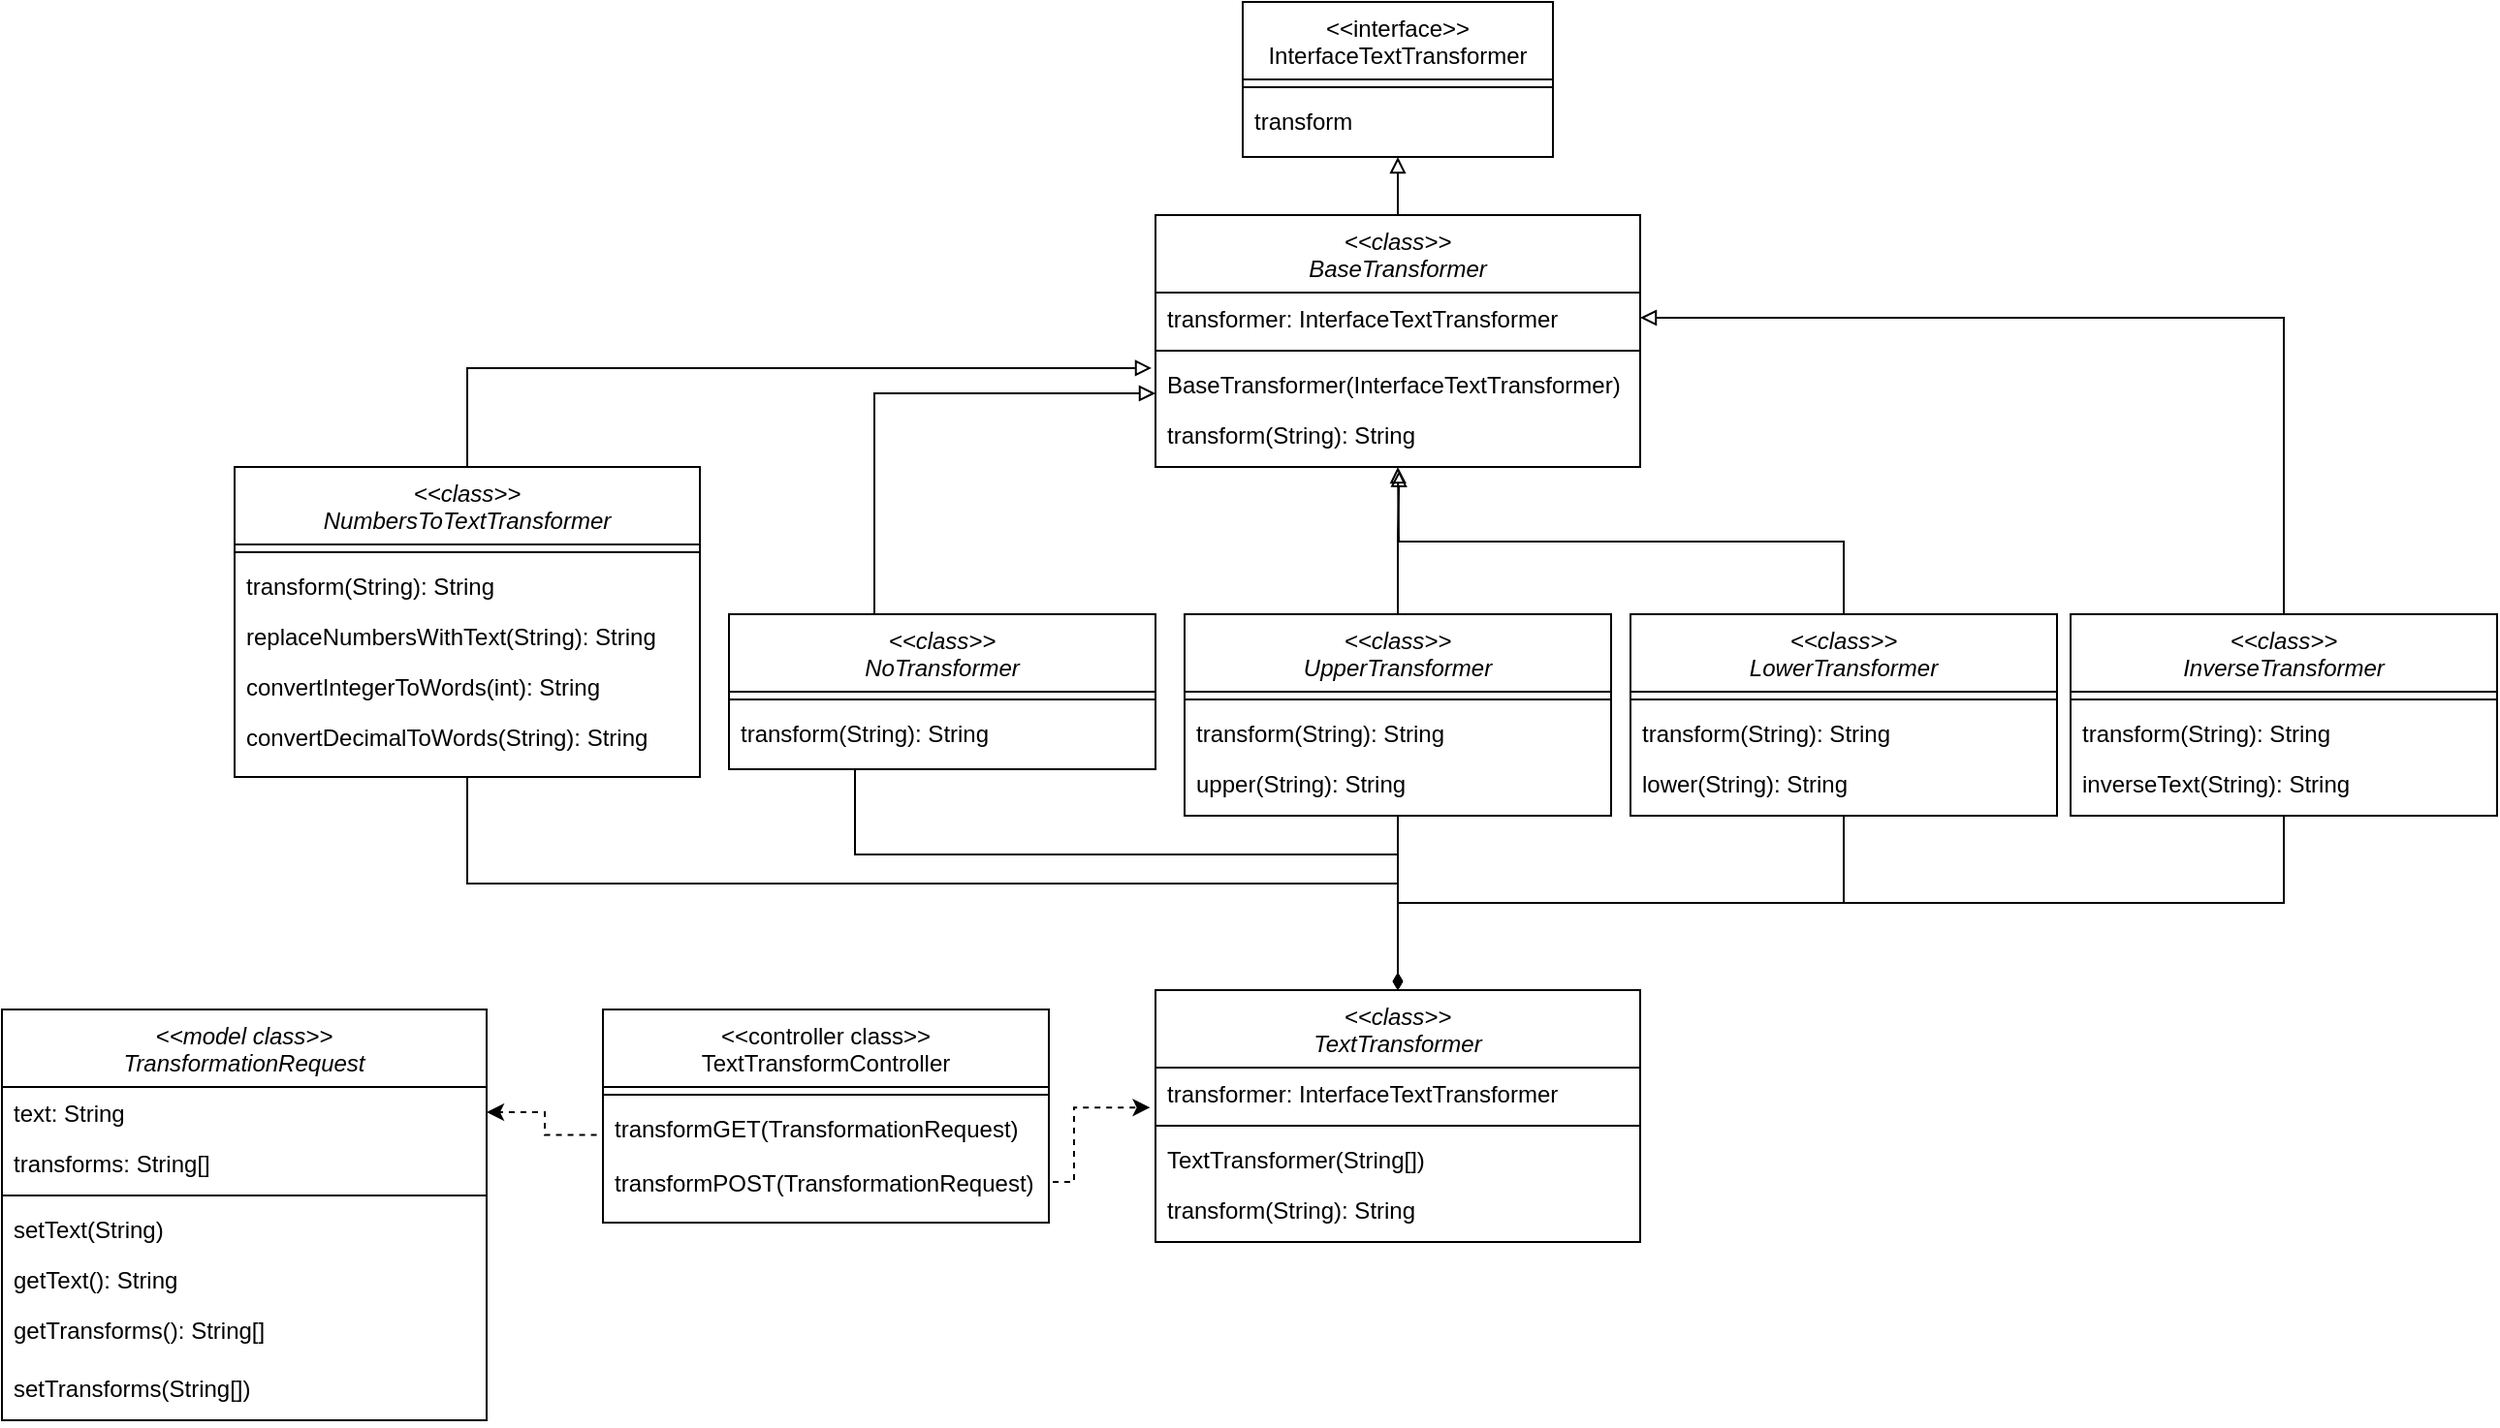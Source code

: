 <mxfile version="25.0.3">
  <diagram id="C5RBs43oDa-KdzZeNtuy" name="Page-1">
    <mxGraphModel dx="2327" dy="893" grid="1" gridSize="10" guides="1" tooltips="1" connect="1" arrows="1" fold="1" page="1" pageScale="1" pageWidth="827" pageHeight="1169" math="0" shadow="0">
      <root>
        <mxCell id="WIyWlLk6GJQsqaUBKTNV-0" />
        <mxCell id="WIyWlLk6GJQsqaUBKTNV-1" parent="WIyWlLk6GJQsqaUBKTNV-0" />
        <mxCell id="zkfFHV4jXpPFQw0GAbJ--0" value="&lt;&lt;class&gt;&gt;&#xa;BaseTransformer" style="swimlane;fontStyle=2;align=center;verticalAlign=top;childLayout=stackLayout;horizontal=1;startSize=40;horizontalStack=0;resizeParent=1;resizeLast=0;collapsible=1;marginBottom=0;rounded=0;shadow=0;strokeWidth=1;" parent="WIyWlLk6GJQsqaUBKTNV-1" vertex="1">
          <mxGeometry x="325" y="210" width="250" height="130" as="geometry">
            <mxRectangle x="230" y="140" width="160" height="26" as="alternateBounds" />
          </mxGeometry>
        </mxCell>
        <mxCell id="zkfFHV4jXpPFQw0GAbJ--2" value="transformer: InterfaceTextTransformer&#xa;" style="text;align=left;verticalAlign=top;spacingLeft=4;spacingRight=4;overflow=hidden;rotatable=0;points=[[0,0.5],[1,0.5]];portConstraint=eastwest;rounded=0;shadow=0;html=0;" parent="zkfFHV4jXpPFQw0GAbJ--0" vertex="1">
          <mxGeometry y="40" width="250" height="26" as="geometry" />
        </mxCell>
        <mxCell id="zkfFHV4jXpPFQw0GAbJ--4" value="" style="line;html=1;strokeWidth=1;align=left;verticalAlign=middle;spacingTop=-1;spacingLeft=3;spacingRight=3;rotatable=0;labelPosition=right;points=[];portConstraint=eastwest;" parent="zkfFHV4jXpPFQw0GAbJ--0" vertex="1">
          <mxGeometry y="66" width="250" height="8" as="geometry" />
        </mxCell>
        <mxCell id="zkfFHV4jXpPFQw0GAbJ--5" value="BaseTransformer(InterfaceTextTransformer)" style="text;align=left;verticalAlign=top;spacingLeft=4;spacingRight=4;overflow=hidden;rotatable=0;points=[[0,0.5],[1,0.5]];portConstraint=eastwest;" parent="zkfFHV4jXpPFQw0GAbJ--0" vertex="1">
          <mxGeometry y="74" width="250" height="26" as="geometry" />
        </mxCell>
        <mxCell id="Pj9qPP1Xb_Kq5ySW3Rs1-32" value="transform(String): String" style="text;align=left;verticalAlign=top;spacingLeft=4;spacingRight=4;overflow=hidden;rotatable=0;points=[[0,0.5],[1,0.5]];portConstraint=eastwest;" vertex="1" parent="zkfFHV4jXpPFQw0GAbJ--0">
          <mxGeometry y="100" width="250" height="30" as="geometry" />
        </mxCell>
        <mxCell id="zkfFHV4jXpPFQw0GAbJ--17" value="&lt;&lt;interface&gt;&gt;&#xa;InterfaceTextTransformer" style="swimlane;fontStyle=0;align=center;verticalAlign=top;childLayout=stackLayout;horizontal=1;startSize=40;horizontalStack=0;resizeParent=1;resizeLast=0;collapsible=1;marginBottom=0;rounded=0;shadow=0;strokeWidth=1;" parent="WIyWlLk6GJQsqaUBKTNV-1" vertex="1">
          <mxGeometry x="370" y="100" width="160" height="80" as="geometry">
            <mxRectangle x="550" y="140" width="160" height="26" as="alternateBounds" />
          </mxGeometry>
        </mxCell>
        <mxCell id="zkfFHV4jXpPFQw0GAbJ--23" value="" style="line;html=1;strokeWidth=1;align=left;verticalAlign=middle;spacingTop=-1;spacingLeft=3;spacingRight=3;rotatable=0;labelPosition=right;points=[];portConstraint=eastwest;" parent="zkfFHV4jXpPFQw0GAbJ--17" vertex="1">
          <mxGeometry y="40" width="160" height="8" as="geometry" />
        </mxCell>
        <mxCell id="zkfFHV4jXpPFQw0GAbJ--24" value="transform" style="text;align=left;verticalAlign=top;spacingLeft=4;spacingRight=4;overflow=hidden;rotatable=0;points=[[0,0.5],[1,0.5]];portConstraint=eastwest;" parent="zkfFHV4jXpPFQw0GAbJ--17" vertex="1">
          <mxGeometry y="48" width="160" height="26" as="geometry" />
        </mxCell>
        <mxCell id="zkfFHV4jXpPFQw0GAbJ--26" value="" style="endArrow=block;shadow=0;strokeWidth=1;rounded=0;curved=0;endFill=0;edgeStyle=elbowEdgeStyle;elbow=vertical;" parent="WIyWlLk6GJQsqaUBKTNV-1" source="zkfFHV4jXpPFQw0GAbJ--0" target="zkfFHV4jXpPFQw0GAbJ--17" edge="1">
          <mxGeometry x="0.5" y="41" relative="1" as="geometry">
            <mxPoint x="380" y="192" as="sourcePoint" />
            <mxPoint x="540" y="192" as="targetPoint" />
            <mxPoint x="-40" y="32" as="offset" />
          </mxGeometry>
        </mxCell>
        <mxCell id="Pj9qPP1Xb_Kq5ySW3Rs1-21" style="edgeStyle=orthogonalEdgeStyle;rounded=0;orthogonalLoop=1;jettySize=auto;html=1;exitX=0.5;exitY=0;exitDx=0;exitDy=0;endArrow=block;endFill=0;entryX=0.503;entryY=1.06;entryDx=0;entryDy=0;entryPerimeter=0;" edge="1" parent="WIyWlLk6GJQsqaUBKTNV-1" source="Pj9qPP1Xb_Kq5ySW3Rs1-4" target="Pj9qPP1Xb_Kq5ySW3Rs1-32">
          <mxGeometry relative="1" as="geometry">
            <mxPoint x="450" y="356" as="targetPoint" />
            <Array as="points">
              <mxPoint x="450" y="376" />
            </Array>
          </mxGeometry>
        </mxCell>
        <mxCell id="Pj9qPP1Xb_Kq5ySW3Rs1-77" style="edgeStyle=orthogonalEdgeStyle;rounded=0;orthogonalLoop=1;jettySize=auto;html=1;exitX=0.5;exitY=1;exitDx=0;exitDy=0;entryX=0.5;entryY=0;entryDx=0;entryDy=0;endArrow=diamondThin;endFill=1;" edge="1" parent="WIyWlLk6GJQsqaUBKTNV-1" source="Pj9qPP1Xb_Kq5ySW3Rs1-4" target="Pj9qPP1Xb_Kq5ySW3Rs1-71">
          <mxGeometry relative="1" as="geometry" />
        </mxCell>
        <mxCell id="Pj9qPP1Xb_Kq5ySW3Rs1-4" value="&lt;&lt;class&gt;&gt;&#xa;UpperTransformer" style="swimlane;fontStyle=2;align=center;verticalAlign=top;childLayout=stackLayout;horizontal=1;startSize=40;horizontalStack=0;resizeParent=1;resizeLast=0;collapsible=1;marginBottom=0;rounded=0;shadow=0;strokeWidth=1;" vertex="1" parent="WIyWlLk6GJQsqaUBKTNV-1">
          <mxGeometry x="340" y="416" width="220" height="104" as="geometry">
            <mxRectangle x="230" y="140" width="160" height="26" as="alternateBounds" />
          </mxGeometry>
        </mxCell>
        <mxCell id="Pj9qPP1Xb_Kq5ySW3Rs1-6" value="" style="line;html=1;strokeWidth=1;align=left;verticalAlign=middle;spacingTop=-1;spacingLeft=3;spacingRight=3;rotatable=0;labelPosition=right;points=[];portConstraint=eastwest;" vertex="1" parent="Pj9qPP1Xb_Kq5ySW3Rs1-4">
          <mxGeometry y="40" width="220" height="8" as="geometry" />
        </mxCell>
        <mxCell id="Pj9qPP1Xb_Kq5ySW3Rs1-7" value="transform(String): String" style="text;align=left;verticalAlign=top;spacingLeft=4;spacingRight=4;overflow=hidden;rotatable=0;points=[[0,0.5],[1,0.5]];portConstraint=eastwest;" vertex="1" parent="Pj9qPP1Xb_Kq5ySW3Rs1-4">
          <mxGeometry y="48" width="220" height="26" as="geometry" />
        </mxCell>
        <mxCell id="Pj9qPP1Xb_Kq5ySW3Rs1-13" value="upper(String): String" style="text;align=left;verticalAlign=top;spacingLeft=4;spacingRight=4;overflow=hidden;rotatable=0;points=[[0,0.5],[1,0.5]];portConstraint=eastwest;" vertex="1" parent="Pj9qPP1Xb_Kq5ySW3Rs1-4">
          <mxGeometry y="74" width="220" height="26" as="geometry" />
        </mxCell>
        <mxCell id="Pj9qPP1Xb_Kq5ySW3Rs1-80" style="edgeStyle=orthogonalEdgeStyle;rounded=0;orthogonalLoop=1;jettySize=auto;html=1;exitX=0.5;exitY=1;exitDx=0;exitDy=0;entryX=0.5;entryY=0;entryDx=0;entryDy=0;endArrow=diamondThin;endFill=1;" edge="1" parent="WIyWlLk6GJQsqaUBKTNV-1" source="Pj9qPP1Xb_Kq5ySW3Rs1-14" target="Pj9qPP1Xb_Kq5ySW3Rs1-71">
          <mxGeometry relative="1" as="geometry" />
        </mxCell>
        <mxCell id="Pj9qPP1Xb_Kq5ySW3Rs1-83" style="edgeStyle=orthogonalEdgeStyle;rounded=0;orthogonalLoop=1;jettySize=auto;html=1;exitX=0.5;exitY=0;exitDx=0;exitDy=0;endArrow=block;endFill=0;" edge="1" parent="WIyWlLk6GJQsqaUBKTNV-1" source="Pj9qPP1Xb_Kq5ySW3Rs1-14">
          <mxGeometry relative="1" as="geometry">
            <mxPoint x="450" y="340" as="targetPoint" />
          </mxGeometry>
        </mxCell>
        <mxCell id="Pj9qPP1Xb_Kq5ySW3Rs1-14" value="&lt;&lt;class&gt;&gt;&#xa;LowerTransformer" style="swimlane;fontStyle=2;align=center;verticalAlign=top;childLayout=stackLayout;horizontal=1;startSize=40;horizontalStack=0;resizeParent=1;resizeLast=0;collapsible=1;marginBottom=0;rounded=0;shadow=0;strokeWidth=1;" vertex="1" parent="WIyWlLk6GJQsqaUBKTNV-1">
          <mxGeometry x="570" y="416" width="220" height="104" as="geometry">
            <mxRectangle x="230" y="140" width="160" height="26" as="alternateBounds" />
          </mxGeometry>
        </mxCell>
        <mxCell id="Pj9qPP1Xb_Kq5ySW3Rs1-16" value="" style="line;html=1;strokeWidth=1;align=left;verticalAlign=middle;spacingTop=-1;spacingLeft=3;spacingRight=3;rotatable=0;labelPosition=right;points=[];portConstraint=eastwest;" vertex="1" parent="Pj9qPP1Xb_Kq5ySW3Rs1-14">
          <mxGeometry y="40" width="220" height="8" as="geometry" />
        </mxCell>
        <mxCell id="Pj9qPP1Xb_Kq5ySW3Rs1-17" value="transform(String): String" style="text;align=left;verticalAlign=top;spacingLeft=4;spacingRight=4;overflow=hidden;rotatable=0;points=[[0,0.5],[1,0.5]];portConstraint=eastwest;" vertex="1" parent="Pj9qPP1Xb_Kq5ySW3Rs1-14">
          <mxGeometry y="48" width="220" height="26" as="geometry" />
        </mxCell>
        <mxCell id="Pj9qPP1Xb_Kq5ySW3Rs1-18" value="lower(String): String" style="text;align=left;verticalAlign=top;spacingLeft=4;spacingRight=4;overflow=hidden;rotatable=0;points=[[0,0.5],[1,0.5]];portConstraint=eastwest;" vertex="1" parent="Pj9qPP1Xb_Kq5ySW3Rs1-14">
          <mxGeometry y="74" width="220" height="26" as="geometry" />
        </mxCell>
        <mxCell id="Pj9qPP1Xb_Kq5ySW3Rs1-27" style="edgeStyle=orthogonalEdgeStyle;rounded=0;orthogonalLoop=1;jettySize=auto;html=1;exitX=0.5;exitY=0;exitDx=0;exitDy=0;endArrow=block;endFill=0;" edge="1" parent="WIyWlLk6GJQsqaUBKTNV-1" source="Pj9qPP1Xb_Kq5ySW3Rs1-28" target="zkfFHV4jXpPFQw0GAbJ--5">
          <mxGeometry relative="1" as="geometry">
            <mxPoint x="450" y="350" as="targetPoint" />
            <Array as="points">
              <mxPoint x="180" y="302" />
            </Array>
          </mxGeometry>
        </mxCell>
        <mxCell id="Pj9qPP1Xb_Kq5ySW3Rs1-81" style="edgeStyle=orthogonalEdgeStyle;rounded=0;orthogonalLoop=1;jettySize=auto;html=1;exitX=0.5;exitY=1;exitDx=0;exitDy=0;endArrow=diamondThin;endFill=1;" edge="1" parent="WIyWlLk6GJQsqaUBKTNV-1" source="Pj9qPP1Xb_Kq5ySW3Rs1-28" target="Pj9qPP1Xb_Kq5ySW3Rs1-71">
          <mxGeometry relative="1" as="geometry">
            <Array as="points">
              <mxPoint x="170" y="540" />
              <mxPoint x="450" y="540" />
            </Array>
          </mxGeometry>
        </mxCell>
        <mxCell id="Pj9qPP1Xb_Kq5ySW3Rs1-28" value="&lt;&lt;class&gt;&gt;&#xa;NoTransformer" style="swimlane;fontStyle=2;align=center;verticalAlign=top;childLayout=stackLayout;horizontal=1;startSize=40;horizontalStack=0;resizeParent=1;resizeLast=0;collapsible=1;marginBottom=0;rounded=0;shadow=0;strokeWidth=1;" vertex="1" parent="WIyWlLk6GJQsqaUBKTNV-1">
          <mxGeometry x="105" y="416" width="220" height="80" as="geometry">
            <mxRectangle x="230" y="140" width="160" height="26" as="alternateBounds" />
          </mxGeometry>
        </mxCell>
        <mxCell id="Pj9qPP1Xb_Kq5ySW3Rs1-29" value="" style="line;html=1;strokeWidth=1;align=left;verticalAlign=middle;spacingTop=-1;spacingLeft=3;spacingRight=3;rotatable=0;labelPosition=right;points=[];portConstraint=eastwest;" vertex="1" parent="Pj9qPP1Xb_Kq5ySW3Rs1-28">
          <mxGeometry y="40" width="220" height="8" as="geometry" />
        </mxCell>
        <mxCell id="Pj9qPP1Xb_Kq5ySW3Rs1-30" value="transform(String): String" style="text;align=left;verticalAlign=top;spacingLeft=4;spacingRight=4;overflow=hidden;rotatable=0;points=[[0,0.5],[1,0.5]];portConstraint=eastwest;" vertex="1" parent="Pj9qPP1Xb_Kq5ySW3Rs1-28">
          <mxGeometry y="48" width="220" height="26" as="geometry" />
        </mxCell>
        <mxCell id="Pj9qPP1Xb_Kq5ySW3Rs1-88" style="edgeStyle=orthogonalEdgeStyle;rounded=0;orthogonalLoop=1;jettySize=auto;html=1;exitX=0.5;exitY=1;exitDx=0;exitDy=0;entryX=0.5;entryY=0;entryDx=0;entryDy=0;endArrow=diamondThin;endFill=1;" edge="1" parent="WIyWlLk6GJQsqaUBKTNV-1" source="Pj9qPP1Xb_Kq5ySW3Rs1-34" target="Pj9qPP1Xb_Kq5ySW3Rs1-71">
          <mxGeometry relative="1" as="geometry" />
        </mxCell>
        <mxCell id="Pj9qPP1Xb_Kq5ySW3Rs1-34" value="&lt;&lt;class&gt;&gt;&#xa;NumbersToTextTransformer" style="swimlane;fontStyle=2;align=center;verticalAlign=top;childLayout=stackLayout;horizontal=1;startSize=40;horizontalStack=0;resizeParent=1;resizeLast=0;collapsible=1;marginBottom=0;rounded=0;shadow=0;strokeWidth=1;" vertex="1" parent="WIyWlLk6GJQsqaUBKTNV-1">
          <mxGeometry x="-150" y="340" width="240" height="160" as="geometry">
            <mxRectangle x="230" y="140" width="160" height="26" as="alternateBounds" />
          </mxGeometry>
        </mxCell>
        <mxCell id="Pj9qPP1Xb_Kq5ySW3Rs1-35" value="" style="line;html=1;strokeWidth=1;align=left;verticalAlign=middle;spacingTop=-1;spacingLeft=3;spacingRight=3;rotatable=0;labelPosition=right;points=[];portConstraint=eastwest;" vertex="1" parent="Pj9qPP1Xb_Kq5ySW3Rs1-34">
          <mxGeometry y="40" width="240" height="8" as="geometry" />
        </mxCell>
        <mxCell id="Pj9qPP1Xb_Kq5ySW3Rs1-36" value="transform(String): String" style="text;align=left;verticalAlign=top;spacingLeft=4;spacingRight=4;overflow=hidden;rotatable=0;points=[[0,0.5],[1,0.5]];portConstraint=eastwest;" vertex="1" parent="Pj9qPP1Xb_Kq5ySW3Rs1-34">
          <mxGeometry y="48" width="240" height="26" as="geometry" />
        </mxCell>
        <mxCell id="Pj9qPP1Xb_Kq5ySW3Rs1-37" value="replaceNumbersWithText(String): String" style="text;align=left;verticalAlign=top;spacingLeft=4;spacingRight=4;overflow=hidden;rotatable=0;points=[[0,0.5],[1,0.5]];portConstraint=eastwest;" vertex="1" parent="Pj9qPP1Xb_Kq5ySW3Rs1-34">
          <mxGeometry y="74" width="240" height="26" as="geometry" />
        </mxCell>
        <mxCell id="Pj9qPP1Xb_Kq5ySW3Rs1-38" value="convertIntegerToWords(int): String" style="text;align=left;verticalAlign=top;spacingLeft=4;spacingRight=4;overflow=hidden;rotatable=0;points=[[0,0.5],[1,0.5]];portConstraint=eastwest;" vertex="1" parent="Pj9qPP1Xb_Kq5ySW3Rs1-34">
          <mxGeometry y="100" width="240" height="26" as="geometry" />
        </mxCell>
        <mxCell id="Pj9qPP1Xb_Kq5ySW3Rs1-39" value="convertDecimalToWords(String): String" style="text;align=left;verticalAlign=top;spacingLeft=4;spacingRight=4;overflow=hidden;rotatable=0;points=[[0,0.5],[1,0.5]];portConstraint=eastwest;" vertex="1" parent="Pj9qPP1Xb_Kq5ySW3Rs1-34">
          <mxGeometry y="126" width="240" height="26" as="geometry" />
        </mxCell>
        <mxCell id="Pj9qPP1Xb_Kq5ySW3Rs1-86" style="edgeStyle=orthogonalEdgeStyle;rounded=0;orthogonalLoop=1;jettySize=auto;html=1;exitX=0.5;exitY=1;exitDx=0;exitDy=0;entryX=0.5;entryY=0;entryDx=0;entryDy=0;endArrow=diamondThin;endFill=1;" edge="1" parent="WIyWlLk6GJQsqaUBKTNV-1" source="Pj9qPP1Xb_Kq5ySW3Rs1-40" target="Pj9qPP1Xb_Kq5ySW3Rs1-71">
          <mxGeometry relative="1" as="geometry" />
        </mxCell>
        <mxCell id="Pj9qPP1Xb_Kq5ySW3Rs1-90" style="edgeStyle=orthogonalEdgeStyle;rounded=0;orthogonalLoop=1;jettySize=auto;html=1;exitX=0.5;exitY=0;exitDx=0;exitDy=0;entryX=1;entryY=0.5;entryDx=0;entryDy=0;endArrow=block;endFill=0;" edge="1" parent="WIyWlLk6GJQsqaUBKTNV-1" source="Pj9qPP1Xb_Kq5ySW3Rs1-40" target="zkfFHV4jXpPFQw0GAbJ--2">
          <mxGeometry relative="1" as="geometry" />
        </mxCell>
        <mxCell id="Pj9qPP1Xb_Kq5ySW3Rs1-40" value="&lt;&lt;class&gt;&gt;&#xa;InverseTransformer" style="swimlane;fontStyle=2;align=center;verticalAlign=top;childLayout=stackLayout;horizontal=1;startSize=40;horizontalStack=0;resizeParent=1;resizeLast=0;collapsible=1;marginBottom=0;rounded=0;shadow=0;strokeWidth=1;" vertex="1" parent="WIyWlLk6GJQsqaUBKTNV-1">
          <mxGeometry x="797" y="416" width="220" height="104" as="geometry">
            <mxRectangle x="230" y="140" width="160" height="26" as="alternateBounds" />
          </mxGeometry>
        </mxCell>
        <mxCell id="Pj9qPP1Xb_Kq5ySW3Rs1-41" value="" style="line;html=1;strokeWidth=1;align=left;verticalAlign=middle;spacingTop=-1;spacingLeft=3;spacingRight=3;rotatable=0;labelPosition=right;points=[];portConstraint=eastwest;" vertex="1" parent="Pj9qPP1Xb_Kq5ySW3Rs1-40">
          <mxGeometry y="40" width="220" height="8" as="geometry" />
        </mxCell>
        <mxCell id="Pj9qPP1Xb_Kq5ySW3Rs1-42" value="transform(String): String" style="text;align=left;verticalAlign=top;spacingLeft=4;spacingRight=4;overflow=hidden;rotatable=0;points=[[0,0.5],[1,0.5]];portConstraint=eastwest;" vertex="1" parent="Pj9qPP1Xb_Kq5ySW3Rs1-40">
          <mxGeometry y="48" width="220" height="26" as="geometry" />
        </mxCell>
        <mxCell id="Pj9qPP1Xb_Kq5ySW3Rs1-43" value="inverseText(String): String" style="text;align=left;verticalAlign=top;spacingLeft=4;spacingRight=4;overflow=hidden;rotatable=0;points=[[0,0.5],[1,0.5]];portConstraint=eastwest;" vertex="1" parent="Pj9qPP1Xb_Kq5ySW3Rs1-40">
          <mxGeometry y="74" width="220" height="26" as="geometry" />
        </mxCell>
        <mxCell id="Pj9qPP1Xb_Kq5ySW3Rs1-45" value="&lt;&lt;controller class&gt;&gt;&#xa;TextTransformController" style="swimlane;fontStyle=0;align=center;verticalAlign=top;childLayout=stackLayout;horizontal=1;startSize=40;horizontalStack=0;resizeParent=1;resizeLast=0;collapsible=1;marginBottom=0;rounded=0;shadow=0;strokeWidth=1;" vertex="1" parent="WIyWlLk6GJQsqaUBKTNV-1">
          <mxGeometry x="40" y="620" width="230" height="110" as="geometry">
            <mxRectangle x="550" y="140" width="160" height="26" as="alternateBounds" />
          </mxGeometry>
        </mxCell>
        <mxCell id="Pj9qPP1Xb_Kq5ySW3Rs1-46" value="" style="line;html=1;strokeWidth=1;align=left;verticalAlign=middle;spacingTop=-1;spacingLeft=3;spacingRight=3;rotatable=0;labelPosition=right;points=[];portConstraint=eastwest;" vertex="1" parent="Pj9qPP1Xb_Kq5ySW3Rs1-45">
          <mxGeometry y="40" width="230" height="8" as="geometry" />
        </mxCell>
        <mxCell id="Pj9qPP1Xb_Kq5ySW3Rs1-47" value="transformGET(TransformationRequest)&#xa;&#xa;transformPOST(TransformationRequest)" style="text;align=left;verticalAlign=top;spacingLeft=4;spacingRight=4;overflow=hidden;rotatable=0;points=[[0,0.5],[1,0.5]];portConstraint=eastwest;" vertex="1" parent="Pj9qPP1Xb_Kq5ySW3Rs1-45">
          <mxGeometry y="48" width="230" height="62" as="geometry" />
        </mxCell>
        <mxCell id="Pj9qPP1Xb_Kq5ySW3Rs1-52" value="&lt;&lt;model class&gt;&gt;&#xa;TransformationRequest" style="swimlane;fontStyle=2;align=center;verticalAlign=top;childLayout=stackLayout;horizontal=1;startSize=40;horizontalStack=0;resizeParent=1;resizeLast=0;collapsible=1;marginBottom=0;rounded=0;shadow=0;strokeWidth=1;" vertex="1" parent="WIyWlLk6GJQsqaUBKTNV-1">
          <mxGeometry x="-270" y="620" width="250" height="212" as="geometry">
            <mxRectangle x="230" y="140" width="160" height="26" as="alternateBounds" />
          </mxGeometry>
        </mxCell>
        <mxCell id="Pj9qPP1Xb_Kq5ySW3Rs1-53" value="text: String&#xa;" style="text;align=left;verticalAlign=top;spacingLeft=4;spacingRight=4;overflow=hidden;rotatable=0;points=[[0,0.5],[1,0.5]];portConstraint=eastwest;rounded=0;shadow=0;html=0;" vertex="1" parent="Pj9qPP1Xb_Kq5ySW3Rs1-52">
          <mxGeometry y="40" width="250" height="26" as="geometry" />
        </mxCell>
        <mxCell id="Pj9qPP1Xb_Kq5ySW3Rs1-57" value="transforms: String[]&#xa;" style="text;align=left;verticalAlign=top;spacingLeft=4;spacingRight=4;overflow=hidden;rotatable=0;points=[[0,0.5],[1,0.5]];portConstraint=eastwest;rounded=0;shadow=0;html=0;" vertex="1" parent="Pj9qPP1Xb_Kq5ySW3Rs1-52">
          <mxGeometry y="66" width="250" height="26" as="geometry" />
        </mxCell>
        <mxCell id="Pj9qPP1Xb_Kq5ySW3Rs1-54" value="" style="line;html=1;strokeWidth=1;align=left;verticalAlign=middle;spacingTop=-1;spacingLeft=3;spacingRight=3;rotatable=0;labelPosition=right;points=[];portConstraint=eastwest;" vertex="1" parent="Pj9qPP1Xb_Kq5ySW3Rs1-52">
          <mxGeometry y="92" width="250" height="8" as="geometry" />
        </mxCell>
        <mxCell id="Pj9qPP1Xb_Kq5ySW3Rs1-55" value="setText(String)" style="text;align=left;verticalAlign=top;spacingLeft=4;spacingRight=4;overflow=hidden;rotatable=0;points=[[0,0.5],[1,0.5]];portConstraint=eastwest;" vertex="1" parent="Pj9qPP1Xb_Kq5ySW3Rs1-52">
          <mxGeometry y="100" width="250" height="26" as="geometry" />
        </mxCell>
        <mxCell id="Pj9qPP1Xb_Kq5ySW3Rs1-58" value="getText(): String" style="text;align=left;verticalAlign=top;spacingLeft=4;spacingRight=4;overflow=hidden;rotatable=0;points=[[0,0.5],[1,0.5]];portConstraint=eastwest;" vertex="1" parent="Pj9qPP1Xb_Kq5ySW3Rs1-52">
          <mxGeometry y="126" width="250" height="26" as="geometry" />
        </mxCell>
        <mxCell id="Pj9qPP1Xb_Kq5ySW3Rs1-56" value="getTransforms(): String[]" style="text;align=left;verticalAlign=top;spacingLeft=4;spacingRight=4;overflow=hidden;rotatable=0;points=[[0,0.5],[1,0.5]];portConstraint=eastwest;" vertex="1" parent="Pj9qPP1Xb_Kq5ySW3Rs1-52">
          <mxGeometry y="152" width="250" height="30" as="geometry" />
        </mxCell>
        <mxCell id="Pj9qPP1Xb_Kq5ySW3Rs1-59" value="setTransforms(String[])" style="text;align=left;verticalAlign=top;spacingLeft=4;spacingRight=4;overflow=hidden;rotatable=0;points=[[0,0.5],[1,0.5]];portConstraint=eastwest;" vertex="1" parent="Pj9qPP1Xb_Kq5ySW3Rs1-52">
          <mxGeometry y="182" width="250" height="30" as="geometry" />
        </mxCell>
        <mxCell id="Pj9qPP1Xb_Kq5ySW3Rs1-70" style="edgeStyle=orthogonalEdgeStyle;rounded=0;orthogonalLoop=1;jettySize=auto;html=1;entryX=1;entryY=0.5;entryDx=0;entryDy=0;dashed=1;exitX=-0.014;exitY=0.27;exitDx=0;exitDy=0;exitPerimeter=0;" edge="1" parent="WIyWlLk6GJQsqaUBKTNV-1" source="Pj9qPP1Xb_Kq5ySW3Rs1-47" target="Pj9qPP1Xb_Kq5ySW3Rs1-53">
          <mxGeometry relative="1" as="geometry">
            <mxPoint x="10" y="686.53" as="sourcePoint" />
            <mxPoint x="-90" y="683.47" as="targetPoint" />
            <Array as="points">
              <mxPoint x="10" y="685" />
              <mxPoint x="10" y="673" />
            </Array>
          </mxGeometry>
        </mxCell>
        <mxCell id="Pj9qPP1Xb_Kq5ySW3Rs1-71" value="&lt;&lt;class&gt;&gt;&#xa;TextTransformer" style="swimlane;fontStyle=2;align=center;verticalAlign=top;childLayout=stackLayout;horizontal=1;startSize=40;horizontalStack=0;resizeParent=1;resizeLast=0;collapsible=1;marginBottom=0;rounded=0;shadow=0;strokeWidth=1;" vertex="1" parent="WIyWlLk6GJQsqaUBKTNV-1">
          <mxGeometry x="325" y="610" width="250" height="130" as="geometry">
            <mxRectangle x="230" y="140" width="160" height="26" as="alternateBounds" />
          </mxGeometry>
        </mxCell>
        <mxCell id="Pj9qPP1Xb_Kq5ySW3Rs1-72" value="transformer: InterfaceTextTransformer&#xa;" style="text;align=left;verticalAlign=top;spacingLeft=4;spacingRight=4;overflow=hidden;rotatable=0;points=[[0,0.5],[1,0.5]];portConstraint=eastwest;rounded=0;shadow=0;html=0;" vertex="1" parent="Pj9qPP1Xb_Kq5ySW3Rs1-71">
          <mxGeometry y="40" width="250" height="26" as="geometry" />
        </mxCell>
        <mxCell id="Pj9qPP1Xb_Kq5ySW3Rs1-73" value="" style="line;html=1;strokeWidth=1;align=left;verticalAlign=middle;spacingTop=-1;spacingLeft=3;spacingRight=3;rotatable=0;labelPosition=right;points=[];portConstraint=eastwest;" vertex="1" parent="Pj9qPP1Xb_Kq5ySW3Rs1-71">
          <mxGeometry y="66" width="250" height="8" as="geometry" />
        </mxCell>
        <mxCell id="Pj9qPP1Xb_Kq5ySW3Rs1-74" value="TextTransformer(String[])" style="text;align=left;verticalAlign=top;spacingLeft=4;spacingRight=4;overflow=hidden;rotatable=0;points=[[0,0.5],[1,0.5]];portConstraint=eastwest;" vertex="1" parent="Pj9qPP1Xb_Kq5ySW3Rs1-71">
          <mxGeometry y="74" width="250" height="26" as="geometry" />
        </mxCell>
        <mxCell id="Pj9qPP1Xb_Kq5ySW3Rs1-75" value="transform(String): String" style="text;align=left;verticalAlign=top;spacingLeft=4;spacingRight=4;overflow=hidden;rotatable=0;points=[[0,0.5],[1,0.5]];portConstraint=eastwest;" vertex="1" parent="Pj9qPP1Xb_Kq5ySW3Rs1-71">
          <mxGeometry y="100" width="250" height="30" as="geometry" />
        </mxCell>
        <mxCell id="Pj9qPP1Xb_Kq5ySW3Rs1-82" style="edgeStyle=orthogonalEdgeStyle;rounded=0;orthogonalLoop=1;jettySize=auto;html=1;exitX=1;exitY=0.5;exitDx=0;exitDy=0;entryX=-0.011;entryY=0.792;entryDx=0;entryDy=0;entryPerimeter=0;dashed=1;" edge="1" parent="WIyWlLk6GJQsqaUBKTNV-1" source="Pj9qPP1Xb_Kq5ySW3Rs1-47" target="Pj9qPP1Xb_Kq5ySW3Rs1-72">
          <mxGeometry relative="1" as="geometry">
            <Array as="points">
              <mxPoint x="283" y="709" />
              <mxPoint x="283" y="671" />
            </Array>
          </mxGeometry>
        </mxCell>
        <mxCell id="Pj9qPP1Xb_Kq5ySW3Rs1-89" style="edgeStyle=orthogonalEdgeStyle;rounded=0;orthogonalLoop=1;jettySize=auto;html=1;exitX=0.5;exitY=0;exitDx=0;exitDy=0;entryX=-0.008;entryY=0.192;entryDx=0;entryDy=0;entryPerimeter=0;endArrow=block;endFill=0;" edge="1" parent="WIyWlLk6GJQsqaUBKTNV-1" source="Pj9qPP1Xb_Kq5ySW3Rs1-34" target="zkfFHV4jXpPFQw0GAbJ--5">
          <mxGeometry relative="1" as="geometry" />
        </mxCell>
      </root>
    </mxGraphModel>
  </diagram>
</mxfile>
